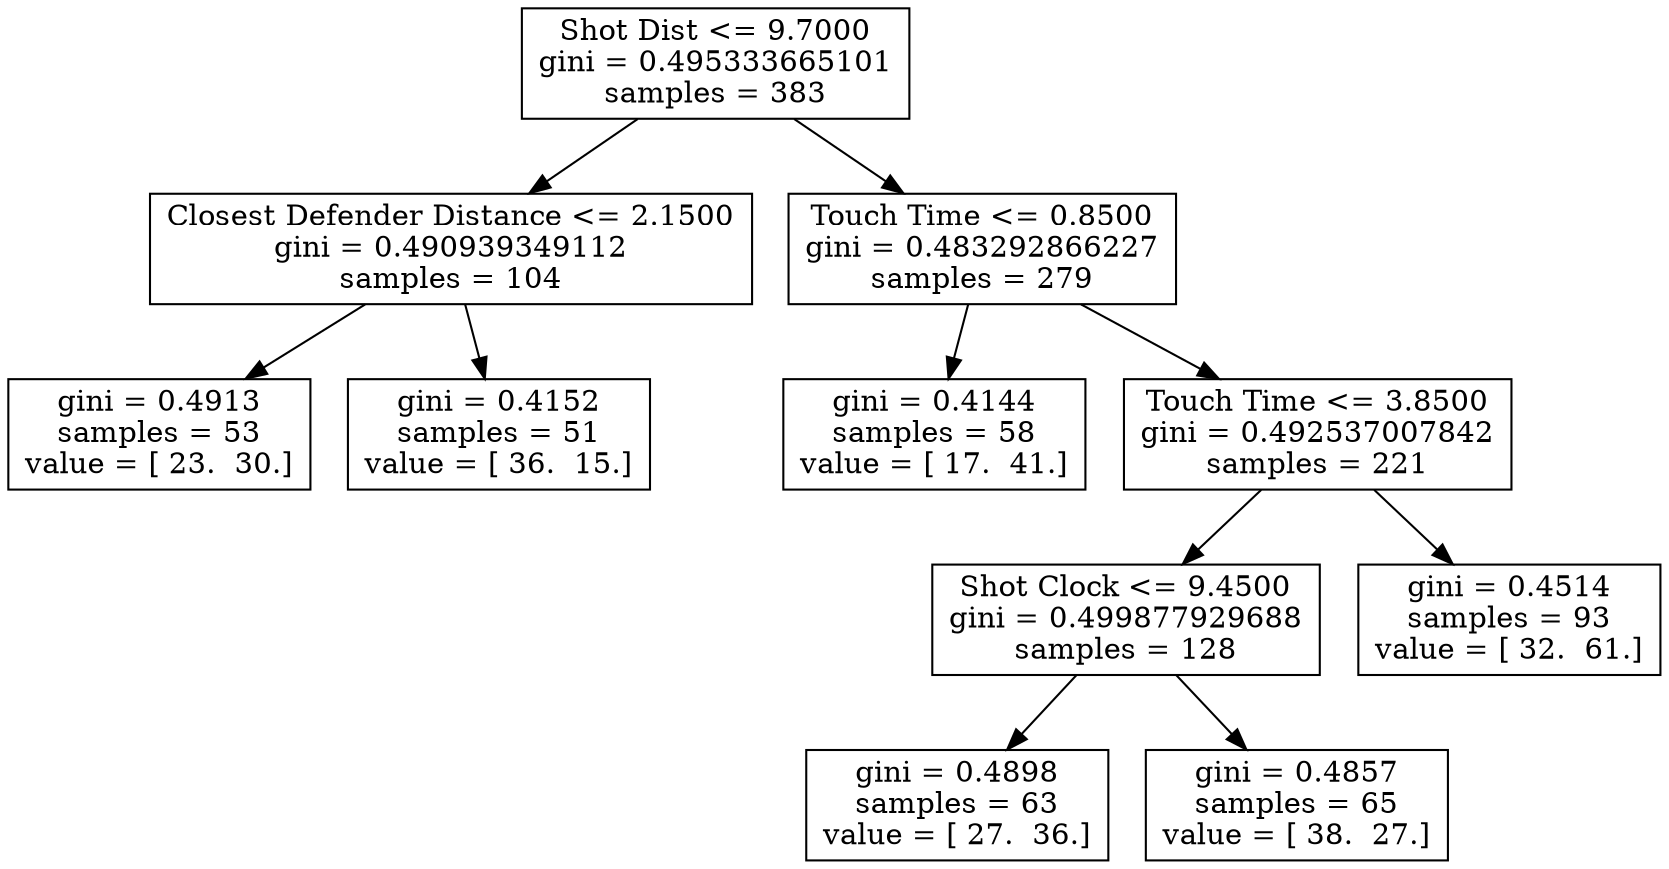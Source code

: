 digraph Tree {
0 [label="Shot Dist <= 9.7000\ngini = 0.495333665101\nsamples = 383", shape="box"] ;
1 [label="Closest Defender Distance <= 2.1500\ngini = 0.490939349112\nsamples = 104", shape="box"] ;
0 -> 1 ;
2 [label="gini = 0.4913\nsamples = 53\nvalue = [ 23.  30.]", shape="box"] ;
1 -> 2 ;
3 [label="gini = 0.4152\nsamples = 51\nvalue = [ 36.  15.]", shape="box"] ;
1 -> 3 ;
4 [label="Touch Time <= 0.8500\ngini = 0.483292866227\nsamples = 279", shape="box"] ;
0 -> 4 ;
5 [label="gini = 0.4144\nsamples = 58\nvalue = [ 17.  41.]", shape="box"] ;
4 -> 5 ;
6 [label="Touch Time <= 3.8500\ngini = 0.492537007842\nsamples = 221", shape="box"] ;
4 -> 6 ;
7 [label="Shot Clock <= 9.4500\ngini = 0.499877929688\nsamples = 128", shape="box"] ;
6 -> 7 ;
8 [label="gini = 0.4898\nsamples = 63\nvalue = [ 27.  36.]", shape="box"] ;
7 -> 8 ;
9 [label="gini = 0.4857\nsamples = 65\nvalue = [ 38.  27.]", shape="box"] ;
7 -> 9 ;
10 [label="gini = 0.4514\nsamples = 93\nvalue = [ 32.  61.]", shape="box"] ;
6 -> 10 ;
}